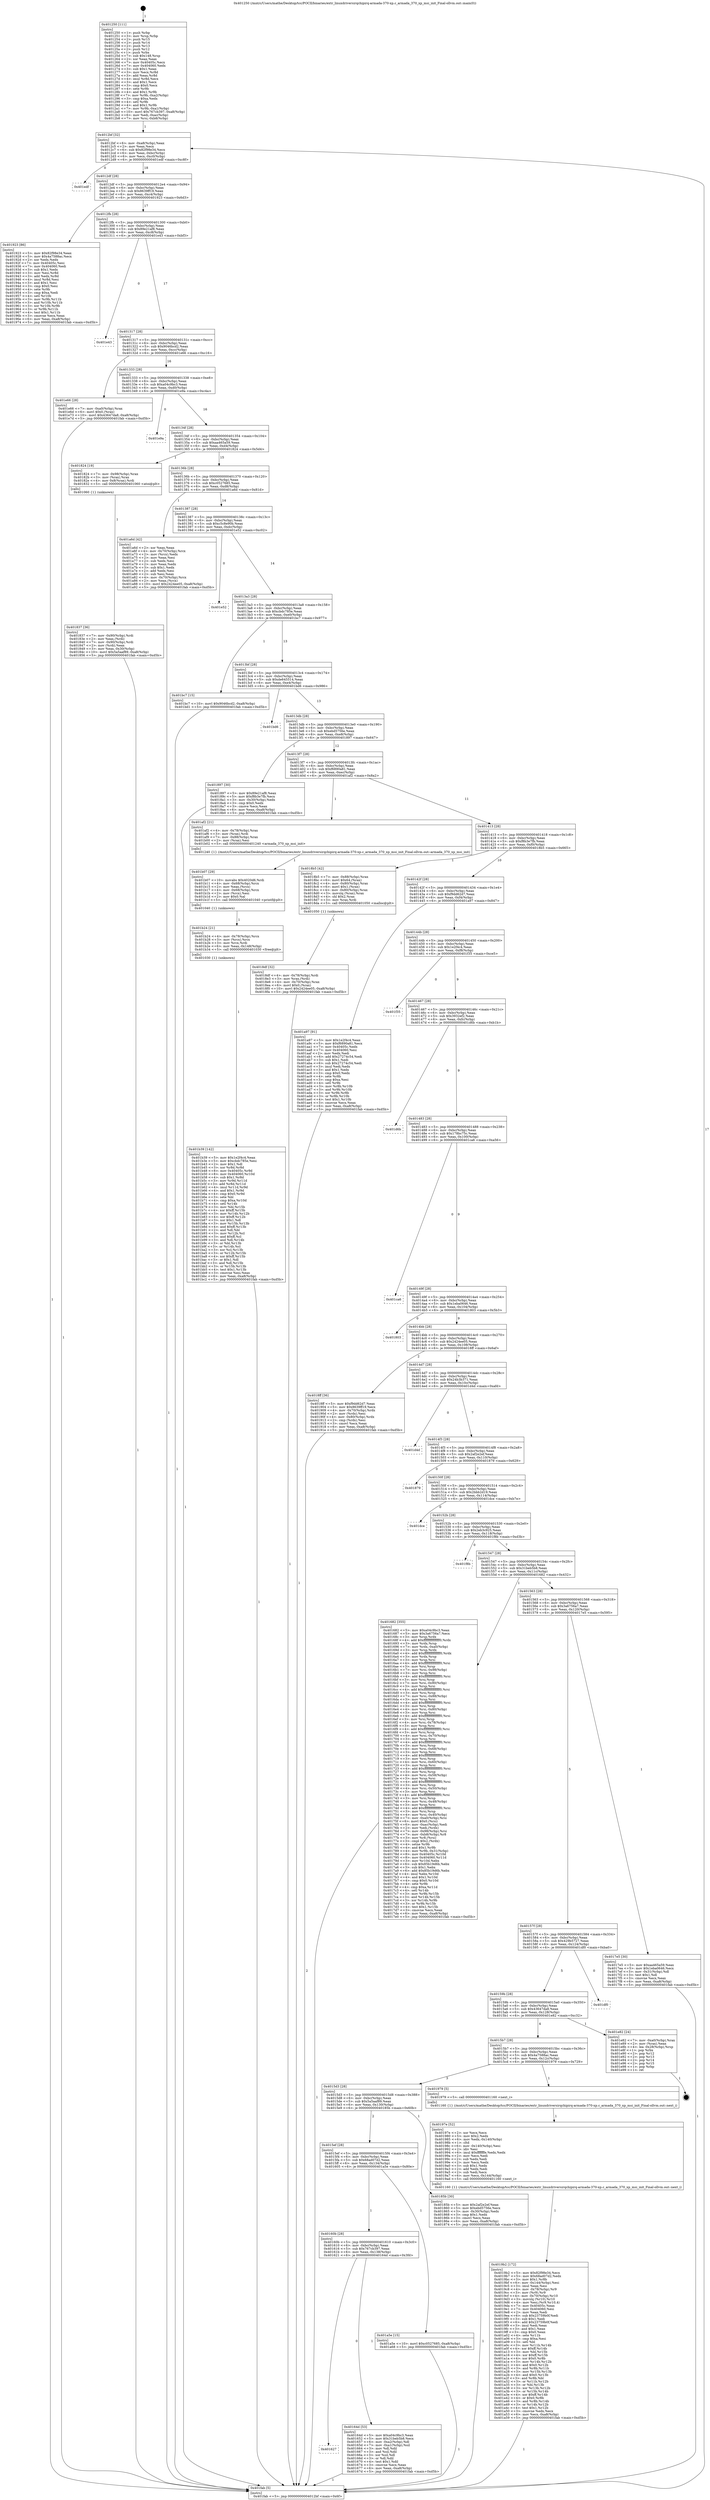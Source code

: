 digraph "0x401250" {
  label = "0x401250 (/mnt/c/Users/mathe/Desktop/tcc/POCII/binaries/extr_linuxdriversirqchipirq-armada-370-xp.c_armada_370_xp_msi_init_Final-ollvm.out::main(0))"
  labelloc = "t"
  node[shape=record]

  Entry [label="",width=0.3,height=0.3,shape=circle,fillcolor=black,style=filled]
  "0x4012bf" [label="{
     0x4012bf [32]\l
     | [instrs]\l
     &nbsp;&nbsp;0x4012bf \<+6\>: mov -0xa8(%rbp),%eax\l
     &nbsp;&nbsp;0x4012c5 \<+2\>: mov %eax,%ecx\l
     &nbsp;&nbsp;0x4012c7 \<+6\>: sub $0x82f98e34,%ecx\l
     &nbsp;&nbsp;0x4012cd \<+6\>: mov %eax,-0xbc(%rbp)\l
     &nbsp;&nbsp;0x4012d3 \<+6\>: mov %ecx,-0xc0(%rbp)\l
     &nbsp;&nbsp;0x4012d9 \<+6\>: je 0000000000401edf \<main+0xc8f\>\l
  }"]
  "0x401edf" [label="{
     0x401edf\l
  }", style=dashed]
  "0x4012df" [label="{
     0x4012df [28]\l
     | [instrs]\l
     &nbsp;&nbsp;0x4012df \<+5\>: jmp 00000000004012e4 \<main+0x94\>\l
     &nbsp;&nbsp;0x4012e4 \<+6\>: mov -0xbc(%rbp),%eax\l
     &nbsp;&nbsp;0x4012ea \<+5\>: sub $0x8639ff19,%eax\l
     &nbsp;&nbsp;0x4012ef \<+6\>: mov %eax,-0xc4(%rbp)\l
     &nbsp;&nbsp;0x4012f5 \<+6\>: je 0000000000401923 \<main+0x6d3\>\l
  }"]
  Exit [label="",width=0.3,height=0.3,shape=circle,fillcolor=black,style=filled,peripheries=2]
  "0x401923" [label="{
     0x401923 [86]\l
     | [instrs]\l
     &nbsp;&nbsp;0x401923 \<+5\>: mov $0x82f98e34,%eax\l
     &nbsp;&nbsp;0x401928 \<+5\>: mov $0x4a7588ac,%ecx\l
     &nbsp;&nbsp;0x40192d \<+2\>: xor %edx,%edx\l
     &nbsp;&nbsp;0x40192f \<+7\>: mov 0x40405c,%esi\l
     &nbsp;&nbsp;0x401936 \<+7\>: mov 0x404060,%edi\l
     &nbsp;&nbsp;0x40193d \<+3\>: sub $0x1,%edx\l
     &nbsp;&nbsp;0x401940 \<+3\>: mov %esi,%r8d\l
     &nbsp;&nbsp;0x401943 \<+3\>: add %edx,%r8d\l
     &nbsp;&nbsp;0x401946 \<+4\>: imul %r8d,%esi\l
     &nbsp;&nbsp;0x40194a \<+3\>: and $0x1,%esi\l
     &nbsp;&nbsp;0x40194d \<+3\>: cmp $0x0,%esi\l
     &nbsp;&nbsp;0x401950 \<+4\>: sete %r9b\l
     &nbsp;&nbsp;0x401954 \<+3\>: cmp $0xa,%edi\l
     &nbsp;&nbsp;0x401957 \<+4\>: setl %r10b\l
     &nbsp;&nbsp;0x40195b \<+3\>: mov %r9b,%r11b\l
     &nbsp;&nbsp;0x40195e \<+3\>: and %r10b,%r11b\l
     &nbsp;&nbsp;0x401961 \<+3\>: xor %r10b,%r9b\l
     &nbsp;&nbsp;0x401964 \<+3\>: or %r9b,%r11b\l
     &nbsp;&nbsp;0x401967 \<+4\>: test $0x1,%r11b\l
     &nbsp;&nbsp;0x40196b \<+3\>: cmovne %ecx,%eax\l
     &nbsp;&nbsp;0x40196e \<+6\>: mov %eax,-0xa8(%rbp)\l
     &nbsp;&nbsp;0x401974 \<+5\>: jmp 0000000000401fab \<main+0xd5b\>\l
  }"]
  "0x4012fb" [label="{
     0x4012fb [28]\l
     | [instrs]\l
     &nbsp;&nbsp;0x4012fb \<+5\>: jmp 0000000000401300 \<main+0xb0\>\l
     &nbsp;&nbsp;0x401300 \<+6\>: mov -0xbc(%rbp),%eax\l
     &nbsp;&nbsp;0x401306 \<+5\>: sub $0x89e21af8,%eax\l
     &nbsp;&nbsp;0x40130b \<+6\>: mov %eax,-0xc8(%rbp)\l
     &nbsp;&nbsp;0x401311 \<+6\>: je 0000000000401e43 \<main+0xbf3\>\l
  }"]
  "0x401b39" [label="{
     0x401b39 [142]\l
     | [instrs]\l
     &nbsp;&nbsp;0x401b39 \<+5\>: mov $0x1e2f4c4,%eax\l
     &nbsp;&nbsp;0x401b3e \<+5\>: mov $0xcbdc785e,%esi\l
     &nbsp;&nbsp;0x401b43 \<+2\>: mov $0x1,%dl\l
     &nbsp;&nbsp;0x401b45 \<+3\>: xor %r8d,%r8d\l
     &nbsp;&nbsp;0x401b48 \<+8\>: mov 0x40405c,%r9d\l
     &nbsp;&nbsp;0x401b50 \<+8\>: mov 0x404060,%r10d\l
     &nbsp;&nbsp;0x401b58 \<+4\>: sub $0x1,%r8d\l
     &nbsp;&nbsp;0x401b5c \<+3\>: mov %r9d,%r11d\l
     &nbsp;&nbsp;0x401b5f \<+3\>: add %r8d,%r11d\l
     &nbsp;&nbsp;0x401b62 \<+4\>: imul %r11d,%r9d\l
     &nbsp;&nbsp;0x401b66 \<+4\>: and $0x1,%r9d\l
     &nbsp;&nbsp;0x401b6a \<+4\>: cmp $0x0,%r9d\l
     &nbsp;&nbsp;0x401b6e \<+3\>: sete %bl\l
     &nbsp;&nbsp;0x401b71 \<+4\>: cmp $0xa,%r10d\l
     &nbsp;&nbsp;0x401b75 \<+4\>: setl %r14b\l
     &nbsp;&nbsp;0x401b79 \<+3\>: mov %bl,%r15b\l
     &nbsp;&nbsp;0x401b7c \<+4\>: xor $0xff,%r15b\l
     &nbsp;&nbsp;0x401b80 \<+3\>: mov %r14b,%r12b\l
     &nbsp;&nbsp;0x401b83 \<+4\>: xor $0xff,%r12b\l
     &nbsp;&nbsp;0x401b87 \<+3\>: xor $0x1,%dl\l
     &nbsp;&nbsp;0x401b8a \<+3\>: mov %r15b,%r13b\l
     &nbsp;&nbsp;0x401b8d \<+4\>: and $0xff,%r13b\l
     &nbsp;&nbsp;0x401b91 \<+2\>: and %dl,%bl\l
     &nbsp;&nbsp;0x401b93 \<+3\>: mov %r12b,%cl\l
     &nbsp;&nbsp;0x401b96 \<+3\>: and $0xff,%cl\l
     &nbsp;&nbsp;0x401b99 \<+3\>: and %dl,%r14b\l
     &nbsp;&nbsp;0x401b9c \<+3\>: or %bl,%r13b\l
     &nbsp;&nbsp;0x401b9f \<+3\>: or %r14b,%cl\l
     &nbsp;&nbsp;0x401ba2 \<+3\>: xor %cl,%r13b\l
     &nbsp;&nbsp;0x401ba5 \<+3\>: or %r12b,%r15b\l
     &nbsp;&nbsp;0x401ba8 \<+4\>: xor $0xff,%r15b\l
     &nbsp;&nbsp;0x401bac \<+3\>: or $0x1,%dl\l
     &nbsp;&nbsp;0x401baf \<+3\>: and %dl,%r15b\l
     &nbsp;&nbsp;0x401bb2 \<+3\>: or %r15b,%r13b\l
     &nbsp;&nbsp;0x401bb5 \<+4\>: test $0x1,%r13b\l
     &nbsp;&nbsp;0x401bb9 \<+3\>: cmovne %esi,%eax\l
     &nbsp;&nbsp;0x401bbc \<+6\>: mov %eax,-0xa8(%rbp)\l
     &nbsp;&nbsp;0x401bc2 \<+5\>: jmp 0000000000401fab \<main+0xd5b\>\l
  }"]
  "0x401e43" [label="{
     0x401e43\l
  }", style=dashed]
  "0x401317" [label="{
     0x401317 [28]\l
     | [instrs]\l
     &nbsp;&nbsp;0x401317 \<+5\>: jmp 000000000040131c \<main+0xcc\>\l
     &nbsp;&nbsp;0x40131c \<+6\>: mov -0xbc(%rbp),%eax\l
     &nbsp;&nbsp;0x401322 \<+5\>: sub $0x9046bcd2,%eax\l
     &nbsp;&nbsp;0x401327 \<+6\>: mov %eax,-0xcc(%rbp)\l
     &nbsp;&nbsp;0x40132d \<+6\>: je 0000000000401e66 \<main+0xc16\>\l
  }"]
  "0x401b24" [label="{
     0x401b24 [21]\l
     | [instrs]\l
     &nbsp;&nbsp;0x401b24 \<+4\>: mov -0x78(%rbp),%rcx\l
     &nbsp;&nbsp;0x401b28 \<+3\>: mov (%rcx),%rcx\l
     &nbsp;&nbsp;0x401b2b \<+3\>: mov %rcx,%rdi\l
     &nbsp;&nbsp;0x401b2e \<+6\>: mov %eax,-0x148(%rbp)\l
     &nbsp;&nbsp;0x401b34 \<+5\>: call 0000000000401030 \<free@plt\>\l
     | [calls]\l
     &nbsp;&nbsp;0x401030 \{1\} (unknown)\l
  }"]
  "0x401e66" [label="{
     0x401e66 [28]\l
     | [instrs]\l
     &nbsp;&nbsp;0x401e66 \<+7\>: mov -0xa0(%rbp),%rax\l
     &nbsp;&nbsp;0x401e6d \<+6\>: movl $0x0,(%rax)\l
     &nbsp;&nbsp;0x401e73 \<+10\>: movl $0x43647da8,-0xa8(%rbp)\l
     &nbsp;&nbsp;0x401e7d \<+5\>: jmp 0000000000401fab \<main+0xd5b\>\l
  }"]
  "0x401333" [label="{
     0x401333 [28]\l
     | [instrs]\l
     &nbsp;&nbsp;0x401333 \<+5\>: jmp 0000000000401338 \<main+0xe8\>\l
     &nbsp;&nbsp;0x401338 \<+6\>: mov -0xbc(%rbp),%eax\l
     &nbsp;&nbsp;0x40133e \<+5\>: sub $0xa04c9bc3,%eax\l
     &nbsp;&nbsp;0x401343 \<+6\>: mov %eax,-0xd0(%rbp)\l
     &nbsp;&nbsp;0x401349 \<+6\>: je 0000000000401e9a \<main+0xc4a\>\l
  }"]
  "0x401b07" [label="{
     0x401b07 [29]\l
     | [instrs]\l
     &nbsp;&nbsp;0x401b07 \<+10\>: movabs $0x4020d6,%rdi\l
     &nbsp;&nbsp;0x401b11 \<+4\>: mov -0x68(%rbp),%rcx\l
     &nbsp;&nbsp;0x401b15 \<+2\>: mov %eax,(%rcx)\l
     &nbsp;&nbsp;0x401b17 \<+4\>: mov -0x68(%rbp),%rcx\l
     &nbsp;&nbsp;0x401b1b \<+2\>: mov (%rcx),%esi\l
     &nbsp;&nbsp;0x401b1d \<+2\>: mov $0x0,%al\l
     &nbsp;&nbsp;0x401b1f \<+5\>: call 0000000000401040 \<printf@plt\>\l
     | [calls]\l
     &nbsp;&nbsp;0x401040 \{1\} (unknown)\l
  }"]
  "0x401e9a" [label="{
     0x401e9a\l
  }", style=dashed]
  "0x40134f" [label="{
     0x40134f [28]\l
     | [instrs]\l
     &nbsp;&nbsp;0x40134f \<+5\>: jmp 0000000000401354 \<main+0x104\>\l
     &nbsp;&nbsp;0x401354 \<+6\>: mov -0xbc(%rbp),%eax\l
     &nbsp;&nbsp;0x40135a \<+5\>: sub $0xaa465a59,%eax\l
     &nbsp;&nbsp;0x40135f \<+6\>: mov %eax,-0xd4(%rbp)\l
     &nbsp;&nbsp;0x401365 \<+6\>: je 0000000000401824 \<main+0x5d4\>\l
  }"]
  "0x4019b2" [label="{
     0x4019b2 [172]\l
     | [instrs]\l
     &nbsp;&nbsp;0x4019b2 \<+5\>: mov $0x82f98e34,%ecx\l
     &nbsp;&nbsp;0x4019b7 \<+5\>: mov $0x68ad07d2,%edx\l
     &nbsp;&nbsp;0x4019bc \<+3\>: mov $0x1,%r8b\l
     &nbsp;&nbsp;0x4019bf \<+6\>: mov -0x144(%rbp),%esi\l
     &nbsp;&nbsp;0x4019c5 \<+3\>: imul %eax,%esi\l
     &nbsp;&nbsp;0x4019c8 \<+4\>: mov -0x78(%rbp),%r9\l
     &nbsp;&nbsp;0x4019cc \<+3\>: mov (%r9),%r9\l
     &nbsp;&nbsp;0x4019cf \<+4\>: mov -0x70(%rbp),%r10\l
     &nbsp;&nbsp;0x4019d3 \<+3\>: movslq (%r10),%r10\l
     &nbsp;&nbsp;0x4019d6 \<+4\>: mov %esi,(%r9,%r10,4)\l
     &nbsp;&nbsp;0x4019da \<+7\>: mov 0x40405c,%eax\l
     &nbsp;&nbsp;0x4019e1 \<+7\>: mov 0x404060,%esi\l
     &nbsp;&nbsp;0x4019e8 \<+2\>: mov %eax,%edi\l
     &nbsp;&nbsp;0x4019ea \<+6\>: sub $0x23759b0f,%edi\l
     &nbsp;&nbsp;0x4019f0 \<+3\>: sub $0x1,%edi\l
     &nbsp;&nbsp;0x4019f3 \<+6\>: add $0x23759b0f,%edi\l
     &nbsp;&nbsp;0x4019f9 \<+3\>: imul %edi,%eax\l
     &nbsp;&nbsp;0x4019fc \<+3\>: and $0x1,%eax\l
     &nbsp;&nbsp;0x4019ff \<+3\>: cmp $0x0,%eax\l
     &nbsp;&nbsp;0x401a02 \<+4\>: sete %r11b\l
     &nbsp;&nbsp;0x401a06 \<+3\>: cmp $0xa,%esi\l
     &nbsp;&nbsp;0x401a09 \<+3\>: setl %bl\l
     &nbsp;&nbsp;0x401a0c \<+3\>: mov %r11b,%r14b\l
     &nbsp;&nbsp;0x401a0f \<+4\>: xor $0xff,%r14b\l
     &nbsp;&nbsp;0x401a13 \<+3\>: mov %bl,%r15b\l
     &nbsp;&nbsp;0x401a16 \<+4\>: xor $0xff,%r15b\l
     &nbsp;&nbsp;0x401a1a \<+4\>: xor $0x0,%r8b\l
     &nbsp;&nbsp;0x401a1e \<+3\>: mov %r14b,%r12b\l
     &nbsp;&nbsp;0x401a21 \<+4\>: and $0x0,%r12b\l
     &nbsp;&nbsp;0x401a25 \<+3\>: and %r8b,%r11b\l
     &nbsp;&nbsp;0x401a28 \<+3\>: mov %r15b,%r13b\l
     &nbsp;&nbsp;0x401a2b \<+4\>: and $0x0,%r13b\l
     &nbsp;&nbsp;0x401a2f \<+3\>: and %r8b,%bl\l
     &nbsp;&nbsp;0x401a32 \<+3\>: or %r11b,%r12b\l
     &nbsp;&nbsp;0x401a35 \<+3\>: or %bl,%r13b\l
     &nbsp;&nbsp;0x401a38 \<+3\>: xor %r13b,%r12b\l
     &nbsp;&nbsp;0x401a3b \<+3\>: or %r15b,%r14b\l
     &nbsp;&nbsp;0x401a3e \<+4\>: xor $0xff,%r14b\l
     &nbsp;&nbsp;0x401a42 \<+4\>: or $0x0,%r8b\l
     &nbsp;&nbsp;0x401a46 \<+3\>: and %r8b,%r14b\l
     &nbsp;&nbsp;0x401a49 \<+3\>: or %r14b,%r12b\l
     &nbsp;&nbsp;0x401a4c \<+4\>: test $0x1,%r12b\l
     &nbsp;&nbsp;0x401a50 \<+3\>: cmovne %edx,%ecx\l
     &nbsp;&nbsp;0x401a53 \<+6\>: mov %ecx,-0xa8(%rbp)\l
     &nbsp;&nbsp;0x401a59 \<+5\>: jmp 0000000000401fab \<main+0xd5b\>\l
  }"]
  "0x401824" [label="{
     0x401824 [19]\l
     | [instrs]\l
     &nbsp;&nbsp;0x401824 \<+7\>: mov -0x98(%rbp),%rax\l
     &nbsp;&nbsp;0x40182b \<+3\>: mov (%rax),%rax\l
     &nbsp;&nbsp;0x40182e \<+4\>: mov 0x8(%rax),%rdi\l
     &nbsp;&nbsp;0x401832 \<+5\>: call 0000000000401060 \<atoi@plt\>\l
     | [calls]\l
     &nbsp;&nbsp;0x401060 \{1\} (unknown)\l
  }"]
  "0x40136b" [label="{
     0x40136b [28]\l
     | [instrs]\l
     &nbsp;&nbsp;0x40136b \<+5\>: jmp 0000000000401370 \<main+0x120\>\l
     &nbsp;&nbsp;0x401370 \<+6\>: mov -0xbc(%rbp),%eax\l
     &nbsp;&nbsp;0x401376 \<+5\>: sub $0xc0527685,%eax\l
     &nbsp;&nbsp;0x40137b \<+6\>: mov %eax,-0xd8(%rbp)\l
     &nbsp;&nbsp;0x401381 \<+6\>: je 0000000000401a6d \<main+0x81d\>\l
  }"]
  "0x40197e" [label="{
     0x40197e [52]\l
     | [instrs]\l
     &nbsp;&nbsp;0x40197e \<+2\>: xor %ecx,%ecx\l
     &nbsp;&nbsp;0x401980 \<+5\>: mov $0x2,%edx\l
     &nbsp;&nbsp;0x401985 \<+6\>: mov %edx,-0x140(%rbp)\l
     &nbsp;&nbsp;0x40198b \<+1\>: cltd\l
     &nbsp;&nbsp;0x40198c \<+6\>: mov -0x140(%rbp),%esi\l
     &nbsp;&nbsp;0x401992 \<+2\>: idiv %esi\l
     &nbsp;&nbsp;0x401994 \<+6\>: imul $0xfffffffe,%edx,%edx\l
     &nbsp;&nbsp;0x40199a \<+2\>: mov %ecx,%edi\l
     &nbsp;&nbsp;0x40199c \<+2\>: sub %edx,%edi\l
     &nbsp;&nbsp;0x40199e \<+2\>: mov %ecx,%edx\l
     &nbsp;&nbsp;0x4019a0 \<+3\>: sub $0x1,%edx\l
     &nbsp;&nbsp;0x4019a3 \<+2\>: add %edx,%edi\l
     &nbsp;&nbsp;0x4019a5 \<+2\>: sub %edi,%ecx\l
     &nbsp;&nbsp;0x4019a7 \<+6\>: mov %ecx,-0x144(%rbp)\l
     &nbsp;&nbsp;0x4019ad \<+5\>: call 0000000000401160 \<next_i\>\l
     | [calls]\l
     &nbsp;&nbsp;0x401160 \{1\} (/mnt/c/Users/mathe/Desktop/tcc/POCII/binaries/extr_linuxdriversirqchipirq-armada-370-xp.c_armada_370_xp_msi_init_Final-ollvm.out::next_i)\l
  }"]
  "0x401a6d" [label="{
     0x401a6d [42]\l
     | [instrs]\l
     &nbsp;&nbsp;0x401a6d \<+2\>: xor %eax,%eax\l
     &nbsp;&nbsp;0x401a6f \<+4\>: mov -0x70(%rbp),%rcx\l
     &nbsp;&nbsp;0x401a73 \<+2\>: mov (%rcx),%edx\l
     &nbsp;&nbsp;0x401a75 \<+2\>: mov %eax,%esi\l
     &nbsp;&nbsp;0x401a77 \<+2\>: sub %edx,%esi\l
     &nbsp;&nbsp;0x401a79 \<+2\>: mov %eax,%edx\l
     &nbsp;&nbsp;0x401a7b \<+3\>: sub $0x1,%edx\l
     &nbsp;&nbsp;0x401a7e \<+2\>: add %edx,%esi\l
     &nbsp;&nbsp;0x401a80 \<+2\>: sub %esi,%eax\l
     &nbsp;&nbsp;0x401a82 \<+4\>: mov -0x70(%rbp),%rcx\l
     &nbsp;&nbsp;0x401a86 \<+2\>: mov %eax,(%rcx)\l
     &nbsp;&nbsp;0x401a88 \<+10\>: movl $0x2424ee05,-0xa8(%rbp)\l
     &nbsp;&nbsp;0x401a92 \<+5\>: jmp 0000000000401fab \<main+0xd5b\>\l
  }"]
  "0x401387" [label="{
     0x401387 [28]\l
     | [instrs]\l
     &nbsp;&nbsp;0x401387 \<+5\>: jmp 000000000040138c \<main+0x13c\>\l
     &nbsp;&nbsp;0x40138c \<+6\>: mov -0xbc(%rbp),%eax\l
     &nbsp;&nbsp;0x401392 \<+5\>: sub $0xc5c8e90b,%eax\l
     &nbsp;&nbsp;0x401397 \<+6\>: mov %eax,-0xdc(%rbp)\l
     &nbsp;&nbsp;0x40139d \<+6\>: je 0000000000401e52 \<main+0xc02\>\l
  }"]
  "0x4018df" [label="{
     0x4018df [32]\l
     | [instrs]\l
     &nbsp;&nbsp;0x4018df \<+4\>: mov -0x78(%rbp),%rdi\l
     &nbsp;&nbsp;0x4018e3 \<+3\>: mov %rax,(%rdi)\l
     &nbsp;&nbsp;0x4018e6 \<+4\>: mov -0x70(%rbp),%rax\l
     &nbsp;&nbsp;0x4018ea \<+6\>: movl $0x0,(%rax)\l
     &nbsp;&nbsp;0x4018f0 \<+10\>: movl $0x2424ee05,-0xa8(%rbp)\l
     &nbsp;&nbsp;0x4018fa \<+5\>: jmp 0000000000401fab \<main+0xd5b\>\l
  }"]
  "0x401e52" [label="{
     0x401e52\l
  }", style=dashed]
  "0x4013a3" [label="{
     0x4013a3 [28]\l
     | [instrs]\l
     &nbsp;&nbsp;0x4013a3 \<+5\>: jmp 00000000004013a8 \<main+0x158\>\l
     &nbsp;&nbsp;0x4013a8 \<+6\>: mov -0xbc(%rbp),%eax\l
     &nbsp;&nbsp;0x4013ae \<+5\>: sub $0xcbdc785e,%eax\l
     &nbsp;&nbsp;0x4013b3 \<+6\>: mov %eax,-0xe0(%rbp)\l
     &nbsp;&nbsp;0x4013b9 \<+6\>: je 0000000000401bc7 \<main+0x977\>\l
  }"]
  "0x401837" [label="{
     0x401837 [36]\l
     | [instrs]\l
     &nbsp;&nbsp;0x401837 \<+7\>: mov -0x90(%rbp),%rdi\l
     &nbsp;&nbsp;0x40183e \<+2\>: mov %eax,(%rdi)\l
     &nbsp;&nbsp;0x401840 \<+7\>: mov -0x90(%rbp),%rdi\l
     &nbsp;&nbsp;0x401847 \<+2\>: mov (%rdi),%eax\l
     &nbsp;&nbsp;0x401849 \<+3\>: mov %eax,-0x30(%rbp)\l
     &nbsp;&nbsp;0x40184c \<+10\>: movl $0x5a5aaf89,-0xa8(%rbp)\l
     &nbsp;&nbsp;0x401856 \<+5\>: jmp 0000000000401fab \<main+0xd5b\>\l
  }"]
  "0x401bc7" [label="{
     0x401bc7 [15]\l
     | [instrs]\l
     &nbsp;&nbsp;0x401bc7 \<+10\>: movl $0x9046bcd2,-0xa8(%rbp)\l
     &nbsp;&nbsp;0x401bd1 \<+5\>: jmp 0000000000401fab \<main+0xd5b\>\l
  }"]
  "0x4013bf" [label="{
     0x4013bf [28]\l
     | [instrs]\l
     &nbsp;&nbsp;0x4013bf \<+5\>: jmp 00000000004013c4 \<main+0x174\>\l
     &nbsp;&nbsp;0x4013c4 \<+6\>: mov -0xbc(%rbp),%eax\l
     &nbsp;&nbsp;0x4013ca \<+5\>: sub $0xde645514,%eax\l
     &nbsp;&nbsp;0x4013cf \<+6\>: mov %eax,-0xe4(%rbp)\l
     &nbsp;&nbsp;0x4013d5 \<+6\>: je 0000000000401bd6 \<main+0x986\>\l
  }"]
  "0x401250" [label="{
     0x401250 [111]\l
     | [instrs]\l
     &nbsp;&nbsp;0x401250 \<+1\>: push %rbp\l
     &nbsp;&nbsp;0x401251 \<+3\>: mov %rsp,%rbp\l
     &nbsp;&nbsp;0x401254 \<+2\>: push %r15\l
     &nbsp;&nbsp;0x401256 \<+2\>: push %r14\l
     &nbsp;&nbsp;0x401258 \<+2\>: push %r13\l
     &nbsp;&nbsp;0x40125a \<+2\>: push %r12\l
     &nbsp;&nbsp;0x40125c \<+1\>: push %rbx\l
     &nbsp;&nbsp;0x40125d \<+7\>: sub $0x148,%rsp\l
     &nbsp;&nbsp;0x401264 \<+2\>: xor %eax,%eax\l
     &nbsp;&nbsp;0x401266 \<+7\>: mov 0x40405c,%ecx\l
     &nbsp;&nbsp;0x40126d \<+7\>: mov 0x404060,%edx\l
     &nbsp;&nbsp;0x401274 \<+3\>: sub $0x1,%eax\l
     &nbsp;&nbsp;0x401277 \<+3\>: mov %ecx,%r8d\l
     &nbsp;&nbsp;0x40127a \<+3\>: add %eax,%r8d\l
     &nbsp;&nbsp;0x40127d \<+4\>: imul %r8d,%ecx\l
     &nbsp;&nbsp;0x401281 \<+3\>: and $0x1,%ecx\l
     &nbsp;&nbsp;0x401284 \<+3\>: cmp $0x0,%ecx\l
     &nbsp;&nbsp;0x401287 \<+4\>: sete %r9b\l
     &nbsp;&nbsp;0x40128b \<+4\>: and $0x1,%r9b\l
     &nbsp;&nbsp;0x40128f \<+7\>: mov %r9b,-0xa2(%rbp)\l
     &nbsp;&nbsp;0x401296 \<+3\>: cmp $0xa,%edx\l
     &nbsp;&nbsp;0x401299 \<+4\>: setl %r9b\l
     &nbsp;&nbsp;0x40129d \<+4\>: and $0x1,%r9b\l
     &nbsp;&nbsp;0x4012a1 \<+7\>: mov %r9b,-0xa1(%rbp)\l
     &nbsp;&nbsp;0x4012a8 \<+10\>: movl $0x767cb397,-0xa8(%rbp)\l
     &nbsp;&nbsp;0x4012b2 \<+6\>: mov %edi,-0xac(%rbp)\l
     &nbsp;&nbsp;0x4012b8 \<+7\>: mov %rsi,-0xb8(%rbp)\l
  }"]
  "0x401bd6" [label="{
     0x401bd6\l
  }", style=dashed]
  "0x4013db" [label="{
     0x4013db [28]\l
     | [instrs]\l
     &nbsp;&nbsp;0x4013db \<+5\>: jmp 00000000004013e0 \<main+0x190\>\l
     &nbsp;&nbsp;0x4013e0 \<+6\>: mov -0xbc(%rbp),%eax\l
     &nbsp;&nbsp;0x4013e6 \<+5\>: sub $0xebd5756e,%eax\l
     &nbsp;&nbsp;0x4013eb \<+6\>: mov %eax,-0xe8(%rbp)\l
     &nbsp;&nbsp;0x4013f1 \<+6\>: je 0000000000401897 \<main+0x647\>\l
  }"]
  "0x401fab" [label="{
     0x401fab [5]\l
     | [instrs]\l
     &nbsp;&nbsp;0x401fab \<+5\>: jmp 00000000004012bf \<main+0x6f\>\l
  }"]
  "0x401897" [label="{
     0x401897 [30]\l
     | [instrs]\l
     &nbsp;&nbsp;0x401897 \<+5\>: mov $0x89e21af8,%eax\l
     &nbsp;&nbsp;0x40189c \<+5\>: mov $0xf8b3e7fb,%ecx\l
     &nbsp;&nbsp;0x4018a1 \<+3\>: mov -0x30(%rbp),%edx\l
     &nbsp;&nbsp;0x4018a4 \<+3\>: cmp $0x0,%edx\l
     &nbsp;&nbsp;0x4018a7 \<+3\>: cmove %ecx,%eax\l
     &nbsp;&nbsp;0x4018aa \<+6\>: mov %eax,-0xa8(%rbp)\l
     &nbsp;&nbsp;0x4018b0 \<+5\>: jmp 0000000000401fab \<main+0xd5b\>\l
  }"]
  "0x4013f7" [label="{
     0x4013f7 [28]\l
     | [instrs]\l
     &nbsp;&nbsp;0x4013f7 \<+5\>: jmp 00000000004013fc \<main+0x1ac\>\l
     &nbsp;&nbsp;0x4013fc \<+6\>: mov -0xbc(%rbp),%eax\l
     &nbsp;&nbsp;0x401402 \<+5\>: sub $0xf6890a81,%eax\l
     &nbsp;&nbsp;0x401407 \<+6\>: mov %eax,-0xec(%rbp)\l
     &nbsp;&nbsp;0x40140d \<+6\>: je 0000000000401af2 \<main+0x8a2\>\l
  }"]
  "0x401627" [label="{
     0x401627\l
  }", style=dashed]
  "0x401af2" [label="{
     0x401af2 [21]\l
     | [instrs]\l
     &nbsp;&nbsp;0x401af2 \<+4\>: mov -0x78(%rbp),%rax\l
     &nbsp;&nbsp;0x401af6 \<+3\>: mov (%rax),%rdi\l
     &nbsp;&nbsp;0x401af9 \<+7\>: mov -0x88(%rbp),%rax\l
     &nbsp;&nbsp;0x401b00 \<+2\>: mov (%rax),%esi\l
     &nbsp;&nbsp;0x401b02 \<+5\>: call 0000000000401240 \<armada_370_xp_msi_init\>\l
     | [calls]\l
     &nbsp;&nbsp;0x401240 \{1\} (/mnt/c/Users/mathe/Desktop/tcc/POCII/binaries/extr_linuxdriversirqchipirq-armada-370-xp.c_armada_370_xp_msi_init_Final-ollvm.out::armada_370_xp_msi_init)\l
  }"]
  "0x401413" [label="{
     0x401413 [28]\l
     | [instrs]\l
     &nbsp;&nbsp;0x401413 \<+5\>: jmp 0000000000401418 \<main+0x1c8\>\l
     &nbsp;&nbsp;0x401418 \<+6\>: mov -0xbc(%rbp),%eax\l
     &nbsp;&nbsp;0x40141e \<+5\>: sub $0xf8b3e7fb,%eax\l
     &nbsp;&nbsp;0x401423 \<+6\>: mov %eax,-0xf0(%rbp)\l
     &nbsp;&nbsp;0x401429 \<+6\>: je 00000000004018b5 \<main+0x665\>\l
  }"]
  "0x40164d" [label="{
     0x40164d [53]\l
     | [instrs]\l
     &nbsp;&nbsp;0x40164d \<+5\>: mov $0xa04c9bc3,%eax\l
     &nbsp;&nbsp;0x401652 \<+5\>: mov $0x31beb5b8,%ecx\l
     &nbsp;&nbsp;0x401657 \<+6\>: mov -0xa2(%rbp),%dl\l
     &nbsp;&nbsp;0x40165d \<+7\>: mov -0xa1(%rbp),%sil\l
     &nbsp;&nbsp;0x401664 \<+3\>: mov %dl,%dil\l
     &nbsp;&nbsp;0x401667 \<+3\>: and %sil,%dil\l
     &nbsp;&nbsp;0x40166a \<+3\>: xor %sil,%dl\l
     &nbsp;&nbsp;0x40166d \<+3\>: or %dl,%dil\l
     &nbsp;&nbsp;0x401670 \<+4\>: test $0x1,%dil\l
     &nbsp;&nbsp;0x401674 \<+3\>: cmovne %ecx,%eax\l
     &nbsp;&nbsp;0x401677 \<+6\>: mov %eax,-0xa8(%rbp)\l
     &nbsp;&nbsp;0x40167d \<+5\>: jmp 0000000000401fab \<main+0xd5b\>\l
  }"]
  "0x4018b5" [label="{
     0x4018b5 [42]\l
     | [instrs]\l
     &nbsp;&nbsp;0x4018b5 \<+7\>: mov -0x88(%rbp),%rax\l
     &nbsp;&nbsp;0x4018bc \<+6\>: movl $0x64,(%rax)\l
     &nbsp;&nbsp;0x4018c2 \<+4\>: mov -0x80(%rbp),%rax\l
     &nbsp;&nbsp;0x4018c6 \<+6\>: movl $0x1,(%rax)\l
     &nbsp;&nbsp;0x4018cc \<+4\>: mov -0x80(%rbp),%rax\l
     &nbsp;&nbsp;0x4018d0 \<+3\>: movslq (%rax),%rax\l
     &nbsp;&nbsp;0x4018d3 \<+4\>: shl $0x2,%rax\l
     &nbsp;&nbsp;0x4018d7 \<+3\>: mov %rax,%rdi\l
     &nbsp;&nbsp;0x4018da \<+5\>: call 0000000000401050 \<malloc@plt\>\l
     | [calls]\l
     &nbsp;&nbsp;0x401050 \{1\} (unknown)\l
  }"]
  "0x40142f" [label="{
     0x40142f [28]\l
     | [instrs]\l
     &nbsp;&nbsp;0x40142f \<+5\>: jmp 0000000000401434 \<main+0x1e4\>\l
     &nbsp;&nbsp;0x401434 \<+6\>: mov -0xbc(%rbp),%eax\l
     &nbsp;&nbsp;0x40143a \<+5\>: sub $0xf9dd62d7,%eax\l
     &nbsp;&nbsp;0x40143f \<+6\>: mov %eax,-0xf4(%rbp)\l
     &nbsp;&nbsp;0x401445 \<+6\>: je 0000000000401a97 \<main+0x847\>\l
  }"]
  "0x40160b" [label="{
     0x40160b [28]\l
     | [instrs]\l
     &nbsp;&nbsp;0x40160b \<+5\>: jmp 0000000000401610 \<main+0x3c0\>\l
     &nbsp;&nbsp;0x401610 \<+6\>: mov -0xbc(%rbp),%eax\l
     &nbsp;&nbsp;0x401616 \<+5\>: sub $0x767cb397,%eax\l
     &nbsp;&nbsp;0x40161b \<+6\>: mov %eax,-0x138(%rbp)\l
     &nbsp;&nbsp;0x401621 \<+6\>: je 000000000040164d \<main+0x3fd\>\l
  }"]
  "0x401a97" [label="{
     0x401a97 [91]\l
     | [instrs]\l
     &nbsp;&nbsp;0x401a97 \<+5\>: mov $0x1e2f4c4,%eax\l
     &nbsp;&nbsp;0x401a9c \<+5\>: mov $0xf6890a81,%ecx\l
     &nbsp;&nbsp;0x401aa1 \<+7\>: mov 0x40405c,%edx\l
     &nbsp;&nbsp;0x401aa8 \<+7\>: mov 0x404060,%esi\l
     &nbsp;&nbsp;0x401aaf \<+2\>: mov %edx,%edi\l
     &nbsp;&nbsp;0x401ab1 \<+6\>: add $0x27274c54,%edi\l
     &nbsp;&nbsp;0x401ab7 \<+3\>: sub $0x1,%edi\l
     &nbsp;&nbsp;0x401aba \<+6\>: sub $0x27274c54,%edi\l
     &nbsp;&nbsp;0x401ac0 \<+3\>: imul %edi,%edx\l
     &nbsp;&nbsp;0x401ac3 \<+3\>: and $0x1,%edx\l
     &nbsp;&nbsp;0x401ac6 \<+3\>: cmp $0x0,%edx\l
     &nbsp;&nbsp;0x401ac9 \<+4\>: sete %r8b\l
     &nbsp;&nbsp;0x401acd \<+3\>: cmp $0xa,%esi\l
     &nbsp;&nbsp;0x401ad0 \<+4\>: setl %r9b\l
     &nbsp;&nbsp;0x401ad4 \<+3\>: mov %r8b,%r10b\l
     &nbsp;&nbsp;0x401ad7 \<+3\>: and %r9b,%r10b\l
     &nbsp;&nbsp;0x401ada \<+3\>: xor %r9b,%r8b\l
     &nbsp;&nbsp;0x401add \<+3\>: or %r8b,%r10b\l
     &nbsp;&nbsp;0x401ae0 \<+4\>: test $0x1,%r10b\l
     &nbsp;&nbsp;0x401ae4 \<+3\>: cmovne %ecx,%eax\l
     &nbsp;&nbsp;0x401ae7 \<+6\>: mov %eax,-0xa8(%rbp)\l
     &nbsp;&nbsp;0x401aed \<+5\>: jmp 0000000000401fab \<main+0xd5b\>\l
  }"]
  "0x40144b" [label="{
     0x40144b [28]\l
     | [instrs]\l
     &nbsp;&nbsp;0x40144b \<+5\>: jmp 0000000000401450 \<main+0x200\>\l
     &nbsp;&nbsp;0x401450 \<+6\>: mov -0xbc(%rbp),%eax\l
     &nbsp;&nbsp;0x401456 \<+5\>: sub $0x1e2f4c4,%eax\l
     &nbsp;&nbsp;0x40145b \<+6\>: mov %eax,-0xf8(%rbp)\l
     &nbsp;&nbsp;0x401461 \<+6\>: je 0000000000401f35 \<main+0xce5\>\l
  }"]
  "0x401a5e" [label="{
     0x401a5e [15]\l
     | [instrs]\l
     &nbsp;&nbsp;0x401a5e \<+10\>: movl $0xc0527685,-0xa8(%rbp)\l
     &nbsp;&nbsp;0x401a68 \<+5\>: jmp 0000000000401fab \<main+0xd5b\>\l
  }"]
  "0x401f35" [label="{
     0x401f35\l
  }", style=dashed]
  "0x401467" [label="{
     0x401467 [28]\l
     | [instrs]\l
     &nbsp;&nbsp;0x401467 \<+5\>: jmp 000000000040146c \<main+0x21c\>\l
     &nbsp;&nbsp;0x40146c \<+6\>: mov -0xbc(%rbp),%eax\l
     &nbsp;&nbsp;0x401472 \<+5\>: sub $0x3932ef2,%eax\l
     &nbsp;&nbsp;0x401477 \<+6\>: mov %eax,-0xfc(%rbp)\l
     &nbsp;&nbsp;0x40147d \<+6\>: je 0000000000401d6b \<main+0xb1b\>\l
  }"]
  "0x4015ef" [label="{
     0x4015ef [28]\l
     | [instrs]\l
     &nbsp;&nbsp;0x4015ef \<+5\>: jmp 00000000004015f4 \<main+0x3a4\>\l
     &nbsp;&nbsp;0x4015f4 \<+6\>: mov -0xbc(%rbp),%eax\l
     &nbsp;&nbsp;0x4015fa \<+5\>: sub $0x68ad07d2,%eax\l
     &nbsp;&nbsp;0x4015ff \<+6\>: mov %eax,-0x134(%rbp)\l
     &nbsp;&nbsp;0x401605 \<+6\>: je 0000000000401a5e \<main+0x80e\>\l
  }"]
  "0x401d6b" [label="{
     0x401d6b\l
  }", style=dashed]
  "0x401483" [label="{
     0x401483 [28]\l
     | [instrs]\l
     &nbsp;&nbsp;0x401483 \<+5\>: jmp 0000000000401488 \<main+0x238\>\l
     &nbsp;&nbsp;0x401488 \<+6\>: mov -0xbc(%rbp),%eax\l
     &nbsp;&nbsp;0x40148e \<+5\>: sub $0x178bc75c,%eax\l
     &nbsp;&nbsp;0x401493 \<+6\>: mov %eax,-0x100(%rbp)\l
     &nbsp;&nbsp;0x401499 \<+6\>: je 0000000000401ca6 \<main+0xa56\>\l
  }"]
  "0x40185b" [label="{
     0x40185b [30]\l
     | [instrs]\l
     &nbsp;&nbsp;0x40185b \<+5\>: mov $0x2af2e2ef,%eax\l
     &nbsp;&nbsp;0x401860 \<+5\>: mov $0xebd5756e,%ecx\l
     &nbsp;&nbsp;0x401865 \<+3\>: mov -0x30(%rbp),%edx\l
     &nbsp;&nbsp;0x401868 \<+3\>: cmp $0x1,%edx\l
     &nbsp;&nbsp;0x40186b \<+3\>: cmovl %ecx,%eax\l
     &nbsp;&nbsp;0x40186e \<+6\>: mov %eax,-0xa8(%rbp)\l
     &nbsp;&nbsp;0x401874 \<+5\>: jmp 0000000000401fab \<main+0xd5b\>\l
  }"]
  "0x401ca6" [label="{
     0x401ca6\l
  }", style=dashed]
  "0x40149f" [label="{
     0x40149f [28]\l
     | [instrs]\l
     &nbsp;&nbsp;0x40149f \<+5\>: jmp 00000000004014a4 \<main+0x254\>\l
     &nbsp;&nbsp;0x4014a4 \<+6\>: mov -0xbc(%rbp),%eax\l
     &nbsp;&nbsp;0x4014aa \<+5\>: sub $0x1eba0646,%eax\l
     &nbsp;&nbsp;0x4014af \<+6\>: mov %eax,-0x104(%rbp)\l
     &nbsp;&nbsp;0x4014b5 \<+6\>: je 0000000000401803 \<main+0x5b3\>\l
  }"]
  "0x4015d3" [label="{
     0x4015d3 [28]\l
     | [instrs]\l
     &nbsp;&nbsp;0x4015d3 \<+5\>: jmp 00000000004015d8 \<main+0x388\>\l
     &nbsp;&nbsp;0x4015d8 \<+6\>: mov -0xbc(%rbp),%eax\l
     &nbsp;&nbsp;0x4015de \<+5\>: sub $0x5a5aaf89,%eax\l
     &nbsp;&nbsp;0x4015e3 \<+6\>: mov %eax,-0x130(%rbp)\l
     &nbsp;&nbsp;0x4015e9 \<+6\>: je 000000000040185b \<main+0x60b\>\l
  }"]
  "0x401803" [label="{
     0x401803\l
  }", style=dashed]
  "0x4014bb" [label="{
     0x4014bb [28]\l
     | [instrs]\l
     &nbsp;&nbsp;0x4014bb \<+5\>: jmp 00000000004014c0 \<main+0x270\>\l
     &nbsp;&nbsp;0x4014c0 \<+6\>: mov -0xbc(%rbp),%eax\l
     &nbsp;&nbsp;0x4014c6 \<+5\>: sub $0x2424ee05,%eax\l
     &nbsp;&nbsp;0x4014cb \<+6\>: mov %eax,-0x108(%rbp)\l
     &nbsp;&nbsp;0x4014d1 \<+6\>: je 00000000004018ff \<main+0x6af\>\l
  }"]
  "0x401979" [label="{
     0x401979 [5]\l
     | [instrs]\l
     &nbsp;&nbsp;0x401979 \<+5\>: call 0000000000401160 \<next_i\>\l
     | [calls]\l
     &nbsp;&nbsp;0x401160 \{1\} (/mnt/c/Users/mathe/Desktop/tcc/POCII/binaries/extr_linuxdriversirqchipirq-armada-370-xp.c_armada_370_xp_msi_init_Final-ollvm.out::next_i)\l
  }"]
  "0x4018ff" [label="{
     0x4018ff [36]\l
     | [instrs]\l
     &nbsp;&nbsp;0x4018ff \<+5\>: mov $0xf9dd62d7,%eax\l
     &nbsp;&nbsp;0x401904 \<+5\>: mov $0x8639ff19,%ecx\l
     &nbsp;&nbsp;0x401909 \<+4\>: mov -0x70(%rbp),%rdx\l
     &nbsp;&nbsp;0x40190d \<+2\>: mov (%rdx),%esi\l
     &nbsp;&nbsp;0x40190f \<+4\>: mov -0x80(%rbp),%rdx\l
     &nbsp;&nbsp;0x401913 \<+2\>: cmp (%rdx),%esi\l
     &nbsp;&nbsp;0x401915 \<+3\>: cmovl %ecx,%eax\l
     &nbsp;&nbsp;0x401918 \<+6\>: mov %eax,-0xa8(%rbp)\l
     &nbsp;&nbsp;0x40191e \<+5\>: jmp 0000000000401fab \<main+0xd5b\>\l
  }"]
  "0x4014d7" [label="{
     0x4014d7 [28]\l
     | [instrs]\l
     &nbsp;&nbsp;0x4014d7 \<+5\>: jmp 00000000004014dc \<main+0x28c\>\l
     &nbsp;&nbsp;0x4014dc \<+6\>: mov -0xbc(%rbp),%eax\l
     &nbsp;&nbsp;0x4014e2 \<+5\>: sub $0x24b3b371,%eax\l
     &nbsp;&nbsp;0x4014e7 \<+6\>: mov %eax,-0x10c(%rbp)\l
     &nbsp;&nbsp;0x4014ed \<+6\>: je 0000000000401d4d \<main+0xafd\>\l
  }"]
  "0x4015b7" [label="{
     0x4015b7 [28]\l
     | [instrs]\l
     &nbsp;&nbsp;0x4015b7 \<+5\>: jmp 00000000004015bc \<main+0x36c\>\l
     &nbsp;&nbsp;0x4015bc \<+6\>: mov -0xbc(%rbp),%eax\l
     &nbsp;&nbsp;0x4015c2 \<+5\>: sub $0x4a7588ac,%eax\l
     &nbsp;&nbsp;0x4015c7 \<+6\>: mov %eax,-0x12c(%rbp)\l
     &nbsp;&nbsp;0x4015cd \<+6\>: je 0000000000401979 \<main+0x729\>\l
  }"]
  "0x401d4d" [label="{
     0x401d4d\l
  }", style=dashed]
  "0x4014f3" [label="{
     0x4014f3 [28]\l
     | [instrs]\l
     &nbsp;&nbsp;0x4014f3 \<+5\>: jmp 00000000004014f8 \<main+0x2a8\>\l
     &nbsp;&nbsp;0x4014f8 \<+6\>: mov -0xbc(%rbp),%eax\l
     &nbsp;&nbsp;0x4014fe \<+5\>: sub $0x2af2e2ef,%eax\l
     &nbsp;&nbsp;0x401503 \<+6\>: mov %eax,-0x110(%rbp)\l
     &nbsp;&nbsp;0x401509 \<+6\>: je 0000000000401879 \<main+0x629\>\l
  }"]
  "0x401e82" [label="{
     0x401e82 [24]\l
     | [instrs]\l
     &nbsp;&nbsp;0x401e82 \<+7\>: mov -0xa0(%rbp),%rax\l
     &nbsp;&nbsp;0x401e89 \<+2\>: mov (%rax),%eax\l
     &nbsp;&nbsp;0x401e8b \<+4\>: lea -0x28(%rbp),%rsp\l
     &nbsp;&nbsp;0x401e8f \<+1\>: pop %rbx\l
     &nbsp;&nbsp;0x401e90 \<+2\>: pop %r12\l
     &nbsp;&nbsp;0x401e92 \<+2\>: pop %r13\l
     &nbsp;&nbsp;0x401e94 \<+2\>: pop %r14\l
     &nbsp;&nbsp;0x401e96 \<+2\>: pop %r15\l
     &nbsp;&nbsp;0x401e98 \<+1\>: pop %rbp\l
     &nbsp;&nbsp;0x401e99 \<+1\>: ret\l
  }"]
  "0x401879" [label="{
     0x401879\l
  }", style=dashed]
  "0x40150f" [label="{
     0x40150f [28]\l
     | [instrs]\l
     &nbsp;&nbsp;0x40150f \<+5\>: jmp 0000000000401514 \<main+0x2c4\>\l
     &nbsp;&nbsp;0x401514 \<+6\>: mov -0xbc(%rbp),%eax\l
     &nbsp;&nbsp;0x40151a \<+5\>: sub $0x2bbb2d19,%eax\l
     &nbsp;&nbsp;0x40151f \<+6\>: mov %eax,-0x114(%rbp)\l
     &nbsp;&nbsp;0x401525 \<+6\>: je 0000000000401dce \<main+0xb7e\>\l
  }"]
  "0x40159b" [label="{
     0x40159b [28]\l
     | [instrs]\l
     &nbsp;&nbsp;0x40159b \<+5\>: jmp 00000000004015a0 \<main+0x350\>\l
     &nbsp;&nbsp;0x4015a0 \<+6\>: mov -0xbc(%rbp),%eax\l
     &nbsp;&nbsp;0x4015a6 \<+5\>: sub $0x43647da8,%eax\l
     &nbsp;&nbsp;0x4015ab \<+6\>: mov %eax,-0x128(%rbp)\l
     &nbsp;&nbsp;0x4015b1 \<+6\>: je 0000000000401e82 \<main+0xc32\>\l
  }"]
  "0x401dce" [label="{
     0x401dce\l
  }", style=dashed]
  "0x40152b" [label="{
     0x40152b [28]\l
     | [instrs]\l
     &nbsp;&nbsp;0x40152b \<+5\>: jmp 0000000000401530 \<main+0x2e0\>\l
     &nbsp;&nbsp;0x401530 \<+6\>: mov -0xbc(%rbp),%eax\l
     &nbsp;&nbsp;0x401536 \<+5\>: sub $0x2eb3c925,%eax\l
     &nbsp;&nbsp;0x40153b \<+6\>: mov %eax,-0x118(%rbp)\l
     &nbsp;&nbsp;0x401541 \<+6\>: je 0000000000401f8b \<main+0xd3b\>\l
  }"]
  "0x401df0" [label="{
     0x401df0\l
  }", style=dashed]
  "0x401f8b" [label="{
     0x401f8b\l
  }", style=dashed]
  "0x401547" [label="{
     0x401547 [28]\l
     | [instrs]\l
     &nbsp;&nbsp;0x401547 \<+5\>: jmp 000000000040154c \<main+0x2fc\>\l
     &nbsp;&nbsp;0x40154c \<+6\>: mov -0xbc(%rbp),%eax\l
     &nbsp;&nbsp;0x401552 \<+5\>: sub $0x31beb5b8,%eax\l
     &nbsp;&nbsp;0x401557 \<+6\>: mov %eax,-0x11c(%rbp)\l
     &nbsp;&nbsp;0x40155d \<+6\>: je 0000000000401682 \<main+0x432\>\l
  }"]
  "0x40157f" [label="{
     0x40157f [28]\l
     | [instrs]\l
     &nbsp;&nbsp;0x40157f \<+5\>: jmp 0000000000401584 \<main+0x334\>\l
     &nbsp;&nbsp;0x401584 \<+6\>: mov -0xbc(%rbp),%eax\l
     &nbsp;&nbsp;0x40158a \<+5\>: sub $0x429b5727,%eax\l
     &nbsp;&nbsp;0x40158f \<+6\>: mov %eax,-0x124(%rbp)\l
     &nbsp;&nbsp;0x401595 \<+6\>: je 0000000000401df0 \<main+0xba0\>\l
  }"]
  "0x401682" [label="{
     0x401682 [355]\l
     | [instrs]\l
     &nbsp;&nbsp;0x401682 \<+5\>: mov $0xa04c9bc3,%eax\l
     &nbsp;&nbsp;0x401687 \<+5\>: mov $0x3a6756a7,%ecx\l
     &nbsp;&nbsp;0x40168c \<+3\>: mov %rsp,%rdx\l
     &nbsp;&nbsp;0x40168f \<+4\>: add $0xfffffffffffffff0,%rdx\l
     &nbsp;&nbsp;0x401693 \<+3\>: mov %rdx,%rsp\l
     &nbsp;&nbsp;0x401696 \<+7\>: mov %rdx,-0xa0(%rbp)\l
     &nbsp;&nbsp;0x40169d \<+3\>: mov %rsp,%rdx\l
     &nbsp;&nbsp;0x4016a0 \<+4\>: add $0xfffffffffffffff0,%rdx\l
     &nbsp;&nbsp;0x4016a4 \<+3\>: mov %rdx,%rsp\l
     &nbsp;&nbsp;0x4016a7 \<+3\>: mov %rsp,%rsi\l
     &nbsp;&nbsp;0x4016aa \<+4\>: add $0xfffffffffffffff0,%rsi\l
     &nbsp;&nbsp;0x4016ae \<+3\>: mov %rsi,%rsp\l
     &nbsp;&nbsp;0x4016b1 \<+7\>: mov %rsi,-0x98(%rbp)\l
     &nbsp;&nbsp;0x4016b8 \<+3\>: mov %rsp,%rsi\l
     &nbsp;&nbsp;0x4016bb \<+4\>: add $0xfffffffffffffff0,%rsi\l
     &nbsp;&nbsp;0x4016bf \<+3\>: mov %rsi,%rsp\l
     &nbsp;&nbsp;0x4016c2 \<+7\>: mov %rsi,-0x90(%rbp)\l
     &nbsp;&nbsp;0x4016c9 \<+3\>: mov %rsp,%rsi\l
     &nbsp;&nbsp;0x4016cc \<+4\>: add $0xfffffffffffffff0,%rsi\l
     &nbsp;&nbsp;0x4016d0 \<+3\>: mov %rsi,%rsp\l
     &nbsp;&nbsp;0x4016d3 \<+7\>: mov %rsi,-0x88(%rbp)\l
     &nbsp;&nbsp;0x4016da \<+3\>: mov %rsp,%rsi\l
     &nbsp;&nbsp;0x4016dd \<+4\>: add $0xfffffffffffffff0,%rsi\l
     &nbsp;&nbsp;0x4016e1 \<+3\>: mov %rsi,%rsp\l
     &nbsp;&nbsp;0x4016e4 \<+4\>: mov %rsi,-0x80(%rbp)\l
     &nbsp;&nbsp;0x4016e8 \<+3\>: mov %rsp,%rsi\l
     &nbsp;&nbsp;0x4016eb \<+4\>: add $0xfffffffffffffff0,%rsi\l
     &nbsp;&nbsp;0x4016ef \<+3\>: mov %rsi,%rsp\l
     &nbsp;&nbsp;0x4016f2 \<+4\>: mov %rsi,-0x78(%rbp)\l
     &nbsp;&nbsp;0x4016f6 \<+3\>: mov %rsp,%rsi\l
     &nbsp;&nbsp;0x4016f9 \<+4\>: add $0xfffffffffffffff0,%rsi\l
     &nbsp;&nbsp;0x4016fd \<+3\>: mov %rsi,%rsp\l
     &nbsp;&nbsp;0x401700 \<+4\>: mov %rsi,-0x70(%rbp)\l
     &nbsp;&nbsp;0x401704 \<+3\>: mov %rsp,%rsi\l
     &nbsp;&nbsp;0x401707 \<+4\>: add $0xfffffffffffffff0,%rsi\l
     &nbsp;&nbsp;0x40170b \<+3\>: mov %rsi,%rsp\l
     &nbsp;&nbsp;0x40170e \<+4\>: mov %rsi,-0x68(%rbp)\l
     &nbsp;&nbsp;0x401712 \<+3\>: mov %rsp,%rsi\l
     &nbsp;&nbsp;0x401715 \<+4\>: add $0xfffffffffffffff0,%rsi\l
     &nbsp;&nbsp;0x401719 \<+3\>: mov %rsi,%rsp\l
     &nbsp;&nbsp;0x40171c \<+4\>: mov %rsi,-0x60(%rbp)\l
     &nbsp;&nbsp;0x401720 \<+3\>: mov %rsp,%rsi\l
     &nbsp;&nbsp;0x401723 \<+4\>: add $0xfffffffffffffff0,%rsi\l
     &nbsp;&nbsp;0x401727 \<+3\>: mov %rsi,%rsp\l
     &nbsp;&nbsp;0x40172a \<+4\>: mov %rsi,-0x58(%rbp)\l
     &nbsp;&nbsp;0x40172e \<+3\>: mov %rsp,%rsi\l
     &nbsp;&nbsp;0x401731 \<+4\>: add $0xfffffffffffffff0,%rsi\l
     &nbsp;&nbsp;0x401735 \<+3\>: mov %rsi,%rsp\l
     &nbsp;&nbsp;0x401738 \<+4\>: mov %rsi,-0x50(%rbp)\l
     &nbsp;&nbsp;0x40173c \<+3\>: mov %rsp,%rsi\l
     &nbsp;&nbsp;0x40173f \<+4\>: add $0xfffffffffffffff0,%rsi\l
     &nbsp;&nbsp;0x401743 \<+3\>: mov %rsi,%rsp\l
     &nbsp;&nbsp;0x401746 \<+4\>: mov %rsi,-0x48(%rbp)\l
     &nbsp;&nbsp;0x40174a \<+3\>: mov %rsp,%rsi\l
     &nbsp;&nbsp;0x40174d \<+4\>: add $0xfffffffffffffff0,%rsi\l
     &nbsp;&nbsp;0x401751 \<+3\>: mov %rsi,%rsp\l
     &nbsp;&nbsp;0x401754 \<+4\>: mov %rsi,-0x40(%rbp)\l
     &nbsp;&nbsp;0x401758 \<+7\>: mov -0xa0(%rbp),%rsi\l
     &nbsp;&nbsp;0x40175f \<+6\>: movl $0x0,(%rsi)\l
     &nbsp;&nbsp;0x401765 \<+6\>: mov -0xac(%rbp),%edi\l
     &nbsp;&nbsp;0x40176b \<+2\>: mov %edi,(%rdx)\l
     &nbsp;&nbsp;0x40176d \<+7\>: mov -0x98(%rbp),%rsi\l
     &nbsp;&nbsp;0x401774 \<+7\>: mov -0xb8(%rbp),%r8\l
     &nbsp;&nbsp;0x40177b \<+3\>: mov %r8,(%rsi)\l
     &nbsp;&nbsp;0x40177e \<+3\>: cmpl $0x2,(%rdx)\l
     &nbsp;&nbsp;0x401781 \<+4\>: setne %r9b\l
     &nbsp;&nbsp;0x401785 \<+4\>: and $0x1,%r9b\l
     &nbsp;&nbsp;0x401789 \<+4\>: mov %r9b,-0x31(%rbp)\l
     &nbsp;&nbsp;0x40178d \<+8\>: mov 0x40405c,%r10d\l
     &nbsp;&nbsp;0x401795 \<+8\>: mov 0x404060,%r11d\l
     &nbsp;&nbsp;0x40179d \<+3\>: mov %r10d,%ebx\l
     &nbsp;&nbsp;0x4017a0 \<+6\>: sub $0x85b19d6b,%ebx\l
     &nbsp;&nbsp;0x4017a6 \<+3\>: sub $0x1,%ebx\l
     &nbsp;&nbsp;0x4017a9 \<+6\>: add $0x85b19d6b,%ebx\l
     &nbsp;&nbsp;0x4017af \<+4\>: imul %ebx,%r10d\l
     &nbsp;&nbsp;0x4017b3 \<+4\>: and $0x1,%r10d\l
     &nbsp;&nbsp;0x4017b7 \<+4\>: cmp $0x0,%r10d\l
     &nbsp;&nbsp;0x4017bb \<+4\>: sete %r9b\l
     &nbsp;&nbsp;0x4017bf \<+4\>: cmp $0xa,%r11d\l
     &nbsp;&nbsp;0x4017c3 \<+4\>: setl %r14b\l
     &nbsp;&nbsp;0x4017c7 \<+3\>: mov %r9b,%r15b\l
     &nbsp;&nbsp;0x4017ca \<+3\>: and %r14b,%r15b\l
     &nbsp;&nbsp;0x4017cd \<+3\>: xor %r14b,%r9b\l
     &nbsp;&nbsp;0x4017d0 \<+3\>: or %r9b,%r15b\l
     &nbsp;&nbsp;0x4017d3 \<+4\>: test $0x1,%r15b\l
     &nbsp;&nbsp;0x4017d7 \<+3\>: cmovne %ecx,%eax\l
     &nbsp;&nbsp;0x4017da \<+6\>: mov %eax,-0xa8(%rbp)\l
     &nbsp;&nbsp;0x4017e0 \<+5\>: jmp 0000000000401fab \<main+0xd5b\>\l
  }"]
  "0x401563" [label="{
     0x401563 [28]\l
     | [instrs]\l
     &nbsp;&nbsp;0x401563 \<+5\>: jmp 0000000000401568 \<main+0x318\>\l
     &nbsp;&nbsp;0x401568 \<+6\>: mov -0xbc(%rbp),%eax\l
     &nbsp;&nbsp;0x40156e \<+5\>: sub $0x3a6756a7,%eax\l
     &nbsp;&nbsp;0x401573 \<+6\>: mov %eax,-0x120(%rbp)\l
     &nbsp;&nbsp;0x401579 \<+6\>: je 00000000004017e5 \<main+0x595\>\l
  }"]
  "0x4017e5" [label="{
     0x4017e5 [30]\l
     | [instrs]\l
     &nbsp;&nbsp;0x4017e5 \<+5\>: mov $0xaa465a59,%eax\l
     &nbsp;&nbsp;0x4017ea \<+5\>: mov $0x1eba0646,%ecx\l
     &nbsp;&nbsp;0x4017ef \<+3\>: mov -0x31(%rbp),%dl\l
     &nbsp;&nbsp;0x4017f2 \<+3\>: test $0x1,%dl\l
     &nbsp;&nbsp;0x4017f5 \<+3\>: cmovne %ecx,%eax\l
     &nbsp;&nbsp;0x4017f8 \<+6\>: mov %eax,-0xa8(%rbp)\l
     &nbsp;&nbsp;0x4017fe \<+5\>: jmp 0000000000401fab \<main+0xd5b\>\l
  }"]
  Entry -> "0x401250" [label=" 1"]
  "0x4012bf" -> "0x401edf" [label=" 0"]
  "0x4012bf" -> "0x4012df" [label=" 18"]
  "0x401e82" -> Exit [label=" 1"]
  "0x4012df" -> "0x401923" [label=" 1"]
  "0x4012df" -> "0x4012fb" [label=" 17"]
  "0x401e66" -> "0x401fab" [label=" 1"]
  "0x4012fb" -> "0x401e43" [label=" 0"]
  "0x4012fb" -> "0x401317" [label=" 17"]
  "0x401bc7" -> "0x401fab" [label=" 1"]
  "0x401317" -> "0x401e66" [label=" 1"]
  "0x401317" -> "0x401333" [label=" 16"]
  "0x401b39" -> "0x401fab" [label=" 1"]
  "0x401333" -> "0x401e9a" [label=" 0"]
  "0x401333" -> "0x40134f" [label=" 16"]
  "0x401b24" -> "0x401b39" [label=" 1"]
  "0x40134f" -> "0x401824" [label=" 1"]
  "0x40134f" -> "0x40136b" [label=" 15"]
  "0x401b07" -> "0x401b24" [label=" 1"]
  "0x40136b" -> "0x401a6d" [label=" 1"]
  "0x40136b" -> "0x401387" [label=" 14"]
  "0x401af2" -> "0x401b07" [label=" 1"]
  "0x401387" -> "0x401e52" [label=" 0"]
  "0x401387" -> "0x4013a3" [label=" 14"]
  "0x401a97" -> "0x401fab" [label=" 1"]
  "0x4013a3" -> "0x401bc7" [label=" 1"]
  "0x4013a3" -> "0x4013bf" [label=" 13"]
  "0x401a6d" -> "0x401fab" [label=" 1"]
  "0x4013bf" -> "0x401bd6" [label=" 0"]
  "0x4013bf" -> "0x4013db" [label=" 13"]
  "0x4019b2" -> "0x401fab" [label=" 1"]
  "0x4013db" -> "0x401897" [label=" 1"]
  "0x4013db" -> "0x4013f7" [label=" 12"]
  "0x40197e" -> "0x4019b2" [label=" 1"]
  "0x4013f7" -> "0x401af2" [label=" 1"]
  "0x4013f7" -> "0x401413" [label=" 11"]
  "0x401979" -> "0x40197e" [label=" 1"]
  "0x401413" -> "0x4018b5" [label=" 1"]
  "0x401413" -> "0x40142f" [label=" 10"]
  "0x401923" -> "0x401fab" [label=" 1"]
  "0x40142f" -> "0x401a97" [label=" 1"]
  "0x40142f" -> "0x40144b" [label=" 9"]
  "0x4018df" -> "0x401fab" [label=" 1"]
  "0x40144b" -> "0x401f35" [label=" 0"]
  "0x40144b" -> "0x401467" [label=" 9"]
  "0x4018b5" -> "0x4018df" [label=" 1"]
  "0x401467" -> "0x401d6b" [label=" 0"]
  "0x401467" -> "0x401483" [label=" 9"]
  "0x40185b" -> "0x401fab" [label=" 1"]
  "0x401483" -> "0x401ca6" [label=" 0"]
  "0x401483" -> "0x40149f" [label=" 9"]
  "0x401837" -> "0x401fab" [label=" 1"]
  "0x40149f" -> "0x401803" [label=" 0"]
  "0x40149f" -> "0x4014bb" [label=" 9"]
  "0x4017e5" -> "0x401fab" [label=" 1"]
  "0x4014bb" -> "0x4018ff" [label=" 2"]
  "0x4014bb" -> "0x4014d7" [label=" 7"]
  "0x401682" -> "0x401fab" [label=" 1"]
  "0x4014d7" -> "0x401d4d" [label=" 0"]
  "0x4014d7" -> "0x4014f3" [label=" 7"]
  "0x401fab" -> "0x4012bf" [label=" 17"]
  "0x4014f3" -> "0x401879" [label=" 0"]
  "0x4014f3" -> "0x40150f" [label=" 7"]
  "0x401250" -> "0x4012bf" [label=" 1"]
  "0x40150f" -> "0x401dce" [label=" 0"]
  "0x40150f" -> "0x40152b" [label=" 7"]
  "0x40160b" -> "0x401627" [label=" 0"]
  "0x40152b" -> "0x401f8b" [label=" 0"]
  "0x40152b" -> "0x401547" [label=" 7"]
  "0x40160b" -> "0x40164d" [label=" 1"]
  "0x401547" -> "0x401682" [label=" 1"]
  "0x401547" -> "0x401563" [label=" 6"]
  "0x4015ef" -> "0x40160b" [label=" 1"]
  "0x401563" -> "0x4017e5" [label=" 1"]
  "0x401563" -> "0x40157f" [label=" 5"]
  "0x4018ff" -> "0x401fab" [label=" 2"]
  "0x40157f" -> "0x401df0" [label=" 0"]
  "0x40157f" -> "0x40159b" [label=" 5"]
  "0x40164d" -> "0x401fab" [label=" 1"]
  "0x40159b" -> "0x401e82" [label=" 1"]
  "0x40159b" -> "0x4015b7" [label=" 4"]
  "0x401a5e" -> "0x401fab" [label=" 1"]
  "0x4015b7" -> "0x401979" [label=" 1"]
  "0x4015b7" -> "0x4015d3" [label=" 3"]
  "0x401824" -> "0x401837" [label=" 1"]
  "0x4015d3" -> "0x40185b" [label=" 1"]
  "0x4015d3" -> "0x4015ef" [label=" 2"]
  "0x401897" -> "0x401fab" [label=" 1"]
  "0x4015ef" -> "0x401a5e" [label=" 1"]
}
